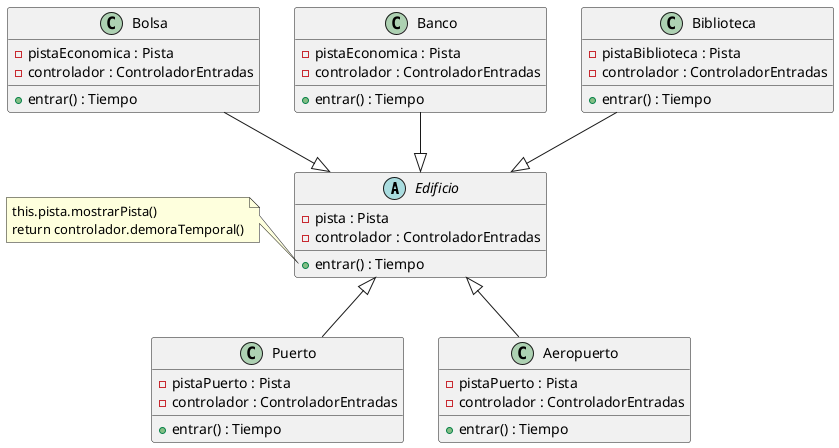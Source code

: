 @startuml

abstract Edificio{
    - pista : Pista
    - controlador : ControladorEntradas
    + entrar() : Tiempo
}

class Bolsa{
    - pistaEconomica : Pista
    - controlador : ControladorEntradas
    + entrar() : Tiempo
}

class Banco{
    - pistaEconomica : Pista
    - controlador : ControladorEntradas
    + entrar() : Tiempo
}

class Biblioteca{
    - pistaBiblioteca : Pista
    - controlador : ControladorEntradas
    + entrar() : Tiempo
}

class Puerto{
    - pistaPuerto : Pista
    - controlador : ControladorEntradas
    + entrar() : Tiempo
}

class Aeropuerto{
    - pistaPuerto : Pista
    - controlador : ControladorEntradas
    + entrar() : Tiempo
}

note left of Edificio::entrar
    this.pista.mostrarPista()
    return controlador.demoraTemporal()
end note

Bolsa --|> Edificio
Banco --|> Edificio
Biblioteca  --|> Edificio
Edificio <|-- Puerto
Edificio <|-- Aeropuerto

@enduml